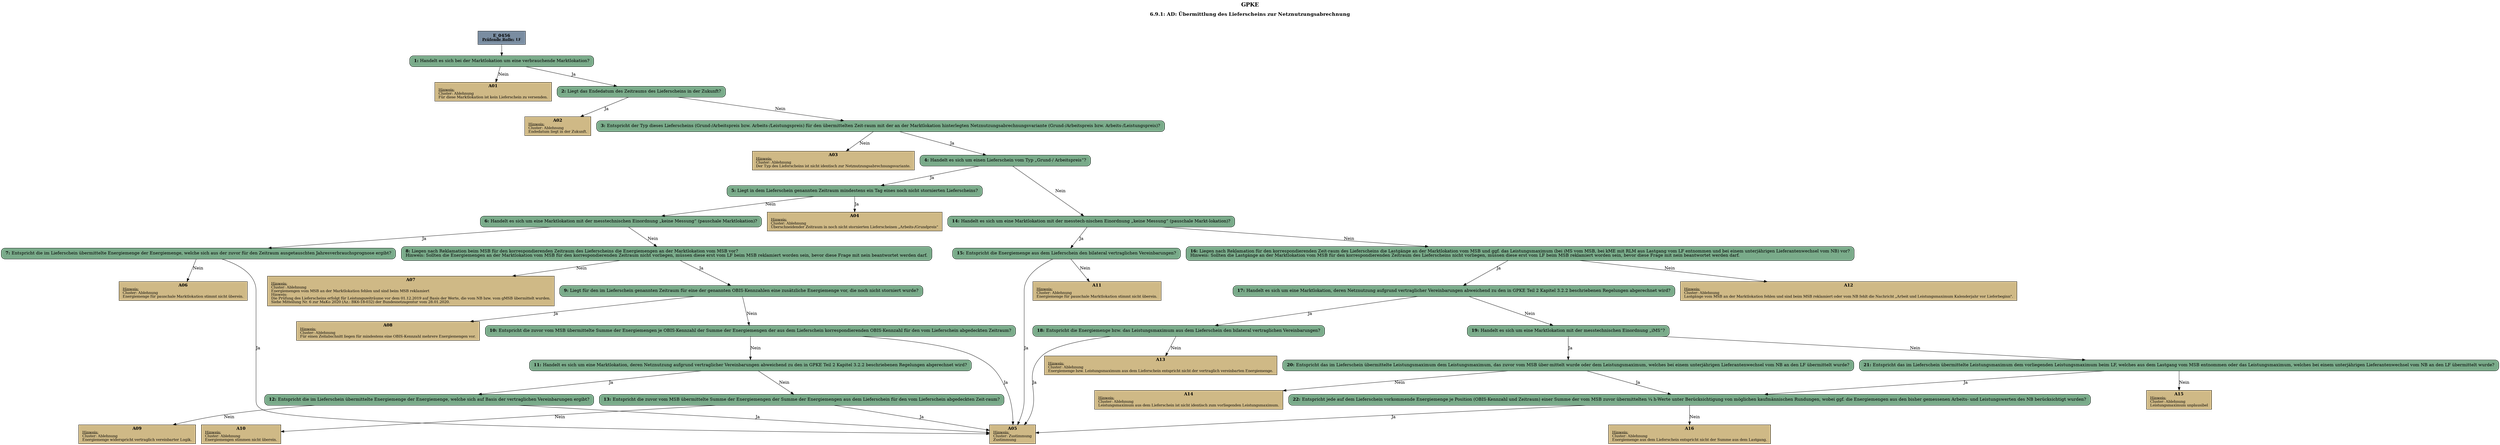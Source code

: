 digraph D {
    labelloc="t";
    label=<<B><FONT POINT-SIZE="18">GPKE</FONT></B><BR/><BR/><B><FONT POINT-SIZE="16">6.9.1: AD: Übermittlung des Lieferscheins zur Netznutzungsabrechnung</FONT></B><BR/><BR/><BR/><BR/>>;
    "Start" [margin="0.2,0.12", shape=box, style=filled, fillcolor="#7a8da1", label=<<B>E_0456</B><BR align="center"/><FONT point-size="12"><B><U>Prüfende Rolle:</U> LF</B></FONT><BR align="center"/>>];
    "1" [margin="0.2,0.12", shape=box, style="filled,rounded", fillcolor="#7aab8a", label=<<B>1: </B>Handelt es sich bei der Marktlokation um eine verbrauchende Marktlokation?<BR align="left"/>>];
    "A01" [margin="0.17,0.08", shape=box, style=filled, fillcolor="#cfb986", label=<<B>A01</B><BR align="center"/><FONT point-size="12"><U>Hinweis:</U><BR align="left"/>Cluster: Ablehnung<BR align="left"/>Für diese Marktlokation ist kein Lieferschein zu versenden.<BR align="left"/></FONT>>];
    "2" [margin="0.2,0.12", shape=box, style="filled,rounded", fillcolor="#7aab8a", label=<<B>2: </B>Liegt das Endedatum des Zeitraums des Lieferscheins in der Zukunft?<BR align="left"/>>];
    "A02" [margin="0.17,0.08", shape=box, style=filled, fillcolor="#cfb986", label=<<B>A02</B><BR align="center"/><FONT point-size="12"><U>Hinweis:</U><BR align="left"/>Cluster: Ablehnung<BR align="left"/>Endedatum liegt in der Zukunft.<BR align="left"/></FONT>>];
    "3" [margin="0.2,0.12", shape=box, style="filled,rounded", fillcolor="#7aab8a", label=<<B>3: </B>Entspricht der Typ dieses Lieferscheins (Grund-/Arbeitspreis bzw. Arbeits-/Leistungspreis) für den übermittelten Zeit-raum mit der an der Marktlokation hinterlegten Netznutzungsabrechnungsvariante (Grund-/Arbeitspreis bzw. Arbeits-/Leistungspreis)?<BR align="left"/>>];
    "A03" [margin="0.17,0.08", shape=box, style=filled, fillcolor="#cfb986", label=<<B>A03</B><BR align="center"/><FONT point-size="12"><U>Hinweis:</U><BR align="left"/>Cluster: Ablehnung<BR align="left"/>Der Typ des Lieferscheins ist nicht identisch zur Netznutzungsabrechnungsvariante.<BR align="left"/></FONT>>];
    "4" [margin="0.2,0.12", shape=box, style="filled,rounded", fillcolor="#7aab8a", label=<<B>4: </B>Handelt es sich um einen Lieferschein vom Typ „Grund-/ Arbeitspreis“?<BR align="left"/>>];
    "5" [margin="0.2,0.12", shape=box, style="filled,rounded", fillcolor="#7aab8a", label=<<B>5: </B>Liegt in dem Lieferschein genannten Zeitraum mindestens ein Tag eines noch nicht stornierten Lieferscheins?<BR align="left"/>>];
    "A04" [margin="0.17,0.08", shape=box, style=filled, fillcolor="#cfb986", label=<<B>A04</B><BR align="center"/><FONT point-size="12"><U>Hinweis:</U><BR align="left"/>Cluster: Ablehnung<BR align="left"/>Überschneidender Zeitraum in noch nicht stornierten Lieferscheinen „Arbeits-/Grundpreis“<BR align="left"/></FONT>>];
    "6" [margin="0.2,0.12", shape=box, style="filled,rounded", fillcolor="#7aab8a", label=<<B>6: </B>Handelt es sich um eine Marktlokation mit der messtechnischen Einordnung „keine Messung“ (pauschale Marktlokation)?<BR align="left"/>>];
    "7" [margin="0.2,0.12", shape=box, style="filled,rounded", fillcolor="#7aab8a", label=<<B>7: </B>Entspricht die im Lieferschein übermittelte Energiemenge der Energiemenge, welche sich aus der zuvor für den Zeitraum ausgetauschten Jahresverbrauchsprognose ergibt?<BR align="left"/>>];
    "A05" [margin="0.17,0.08", shape=box, style=filled, fillcolor="#cfb986", label=<<B>A05</B><BR align="center"/><FONT point-size="12"><U>Hinweis:</U><BR align="left"/>Cluster: Zustimmung<BR align="left"/>Zustimmung<BR align="left"/></FONT>>];
    "A06" [margin="0.17,0.08", shape=box, style=filled, fillcolor="#cfb986", label=<<B>A06</B><BR align="center"/><FONT point-size="12"><U>Hinweis:</U><BR align="left"/>Cluster: Ablehnung<BR align="left"/>Energiemenge für pauschale Marktlokation stimmt nicht überein.<BR align="left"/></FONT>>];
    "8" [margin="0.2,0.12", shape=box, style="filled,rounded", fillcolor="#7aab8a", label=<<B>8: </B>Liegen nach Reklamation beim MSB für den korrespondierenden Zeitraum des Lieferscheins die Energiemengen an der Marktlokation vom MSB vor?<BR align="left"/>Hinweis: Sollten die Energiemengen an der Marktlokation vom MSB für den korrespondierenden Zeitraum nicht vorliegen, müssen diese erst vom LF beim MSB reklamiert worden sein, bevor diese Frage mit nein beantwortet werden darf.<BR align="left"/>>];
    "A07" [margin="0.17,0.08", shape=box, style=filled, fillcolor="#cfb986", label=<<B>A07</B><BR align="center"/><FONT point-size="12"><U>Hinweis:</U><BR align="left"/>Cluster: Ablehnung<BR align="left"/>Energiemengen vom MSB an der Marktlokation fehlen und sind beim MSB reklamiert<BR align="left"/>Hinweis: <BR align="left"/>Die Prüfung des Lieferscheins erfolgt für Leistungszeiträume vor dem 01.12.2019 auf Basis der Werte, die vom NB bzw. vom gMSB übermittelt wurden.<BR align="left"/>Siehe Mitteilung Nr. 6 zur MaKo 2020 (Az.: BK6-18-032) der Bundesnetzagentur vom 28.01.2020.<BR align="left"/></FONT>>];
    "9" [margin="0.2,0.12", shape=box, style="filled,rounded", fillcolor="#7aab8a", label=<<B>9: </B>Liegt für den im Lieferschein genannten Zeitraum für eine der genannten OBIS-Kennzahlen eine zusätzliche Energiemenge vor, die noch nicht storniert wurde?<BR align="left"/>>];
    "A08" [margin="0.17,0.08", shape=box, style=filled, fillcolor="#cfb986", label=<<B>A08</B><BR align="center"/><FONT point-size="12"><U>Hinweis:</U><BR align="left"/>Cluster: Ablehnung<BR align="left"/>Für einen Zeitabschnitt liegen für mindestens eine OBIS-Kennzahl mehrere Energiemengen vor.<BR align="left"/></FONT>>];
    "10" [margin="0.2,0.12", shape=box, style="filled,rounded", fillcolor="#7aab8a", label=<<B>10: </B>Entspricht die zuvor vom MSB übermittelte Summe der Energiemengen je OBIS-Kennzahl der Summe der Energiemengen der aus dem Lieferschein korrespondierenden OBIS-Kennzahl für den vom Lieferschein abgedeckten Zeitraum?<BR align="left"/>>];
    "11" [margin="0.2,0.12", shape=box, style="filled,rounded", fillcolor="#7aab8a", label=<<B>11: </B>Handelt es sich um eine Marktlokation, deren Netznutzung aufgrund vertraglicher Vereinbarungen abweichend zu den in GPKE Teil 2 Kapitel 3.2.2 beschriebenen Regelungen abgerechnet wird?<BR align="left"/>>];
    "12" [margin="0.2,0.12", shape=box, style="filled,rounded", fillcolor="#7aab8a", label=<<B>12: </B>Entspricht die im Lieferschein übermittelte Energiemenge der Energiemenge, welche sich auf Basis der vertraglichen Vereinbarungen ergibt?<BR align="left"/>>];
    "A09" [margin="0.17,0.08", shape=box, style=filled, fillcolor="#cfb986", label=<<B>A09</B><BR align="center"/><FONT point-size="12"><U>Hinweis:</U><BR align="left"/>Cluster: Ablehnung<BR align="left"/>Energiemenge widerspricht vertraglich vereinbarter Logik.<BR align="left"/></FONT>>];
    "13" [margin="0.2,0.12", shape=box, style="filled,rounded", fillcolor="#7aab8a", label=<<B>13: </B>Entspricht die zuvor vom MSB übermittelte Summe der Energiemengen der Summe der Energiemengen aus dem Lieferschein für den vom Lieferschein abgedeckten Zeit-raum?<BR align="left"/>>];
    "A10" [margin="0.17,0.08", shape=box, style=filled, fillcolor="#cfb986", label=<<B>A10</B><BR align="center"/><FONT point-size="12"><U>Hinweis:</U><BR align="left"/>Cluster: Ablehnung<BR align="left"/>Energiemengen stimmen nicht überein.<BR align="left"/></FONT>>];
    "14" [margin="0.2,0.12", shape=box, style="filled,rounded", fillcolor="#7aab8a", label=<<B>14: </B>Handelt es sich um eine Marktlokation mit der messtech-nischen Einordnung „keine Messung“ (pauschale Markt-lokation)?<BR align="left"/>>];
    "15" [margin="0.2,0.12", shape=box, style="filled,rounded", fillcolor="#7aab8a", label=<<B>15: </B>Entspricht die Energiemenge aus dem Lieferschein den bilateral vertraglichen Vereinbarungen?<BR align="left"/>>];
    "A11" [margin="0.17,0.08", shape=box, style=filled, fillcolor="#cfb986", label=<<B>A11</B><BR align="center"/><FONT point-size="12"><U>Hinweis:</U><BR align="left"/>Cluster: Ablehnung<BR align="left"/>Energiemenge für pauschale Marktlokation stimmt nicht überein.<BR align="left"/></FONT>>];
    "16" [margin="0.2,0.12", shape=box, style="filled,rounded", fillcolor="#7aab8a", label=<<B>16: </B>Liegen nach Reklamation für den korrespondierenden Zeit-raum des Lieferscheins die Lastgänge an der Marktlokation vom MSB und ggf. das Leistungsmaximum (bei iMS vom MSB, bei kME mit RLM aus Lastgang vom LF entnommen und bei einem unterjährigen Lieferantenwechsel vom NB) vor?<BR align="left"/>Hinweis: Sollten die Lastgänge an der Marktlokation vom MSB für den korrespondierenden Zeitraum des Lieferscheins nicht vorliegen, müssen diese erst vom LF beim MSB reklamiert worden sein, bevor diese Frage mit nein beantwortet werden darf.<BR align="left"/>>];
    "A12" [margin="0.17,0.08", shape=box, style=filled, fillcolor="#cfb986", label=<<B>A12</B><BR align="center"/><FONT point-size="12"><U>Hinweis:</U><BR align="left"/>Cluster: Ablehnung<BR align="left"/>Lastgänge vom MSB an der Marktlokation fehlen und sind beim MSB reklamiert oder vom NB fehlt die Nachricht „Arbeit und Leistungsmaximum Kalenderjahr vor Lieferbeginn".<BR align="left"/></FONT>>];
    "17" [margin="0.2,0.12", shape=box, style="filled,rounded", fillcolor="#7aab8a", label=<<B>17: </B>Handelt es sich um eine Marktlokation, deren Netznutzung aufgrund vertraglicher Vereinbarungen abweichend zu den in GPKE Teil 2 Kapitel 3.2.2 beschriebenen Regelungen abgerechnet wird?<BR align="left"/>>];
    "18" [margin="0.2,0.12", shape=box, style="filled,rounded", fillcolor="#7aab8a", label=<<B>18: </B>Entspricht die Energiemenge bzw. das Leistungsmaximum aus dem Lieferschein den bilateral vertraglichen Vereinbarungen?<BR align="left"/>>];
    "A13" [margin="0.17,0.08", shape=box, style=filled, fillcolor="#cfb986", label=<<B>A13</B><BR align="center"/><FONT point-size="12"><U>Hinweis:</U><BR align="left"/>Cluster: Ablehnung<BR align="left"/>Energiemenge bzw. Leistungsmaximum aus dem Lieferschein entspricht nicht der vertraglich vereinbarten Energiemenge.<BR align="left"/></FONT>>];
    "19" [margin="0.2,0.12", shape=box, style="filled,rounded", fillcolor="#7aab8a", label=<<B>19: </B>Handelt es sich um eine Marktlokation mit der messtechnischen Einordnung „iMS“?<BR align="left"/>>];
    "20" [margin="0.2,0.12", shape=box, style="filled,rounded", fillcolor="#7aab8a", label=<<B>20: </B>Entspricht das im Lieferschein übermittelte Leistungsmaximum dem Leistungsmaximum, das zuvor vom MSB über-mittelt wurde oder dem Leistungsmaximum, welches bei einem unterjährigen Lieferantenwechsel vom NB an den LF übermittelt wurde?<BR align="left"/>>];
    "A14" [margin="0.17,0.08", shape=box, style=filled, fillcolor="#cfb986", label=<<B>A14</B><BR align="center"/><FONT point-size="12"><U>Hinweis:</U><BR align="left"/>Cluster: Ablehnung<BR align="left"/>Leistungsmaximum aus dem Lieferschein ist nicht identisch zum vorliegenden Leistungsmaximum.<BR align="left"/></FONT>>];
    "21" [margin="0.2,0.12", shape=box, style="filled,rounded", fillcolor="#7aab8a", label=<<B>21: </B>Entspricht das im Lieferschein übermittelte Leistungsmaximum dem vorliegenden Leistungsmaximum beim LF, welches aus dem Lastgang vom MSB entnommen oder das Leistungsmaximum, welches bei einem unterjährigen Lieferantenwechsel vom NB an den LF übermittelt wurde?<BR align="left"/>>];
    "A15" [margin="0.17,0.08", shape=box, style=filled, fillcolor="#cfb986", label=<<B>A15</B><BR align="center"/><FONT point-size="12"><U>Hinweis:</U><BR align="left"/>Cluster: Ablehnung<BR align="left"/>Leistungsmaximum unplausibel<BR align="left"/></FONT>>];
    "22" [margin="0.2,0.12", shape=box, style="filled,rounded", fillcolor="#7aab8a", label=<<B>22: </B>Entspricht jede auf dem Lieferschein vorkommende Energiemenge je Position (OBIS-Kennzahl und Zeitraum) einer Summe der vom MSB zuvor übermittelten ¼ h-Werte unter Berücksichtigung von möglichen kaufmännischen Rundungen, wobei ggf. die Energiemengen aus den bisher gemessenen Arbeits- und Leistungswerten des NB berücksichtigt wurden?<BR align="left"/>>];
    "A16" [margin="0.17,0.08", shape=box, style=filled, fillcolor="#cfb986", label=<<B>A16</B><BR align="center"/><FONT point-size="12"><U>Hinweis:</U><BR align="left"/>Cluster: Ablehnung<BR align="left"/>Energiemenge aus dem Lieferschein entspricht nicht der Summe aus dem Lastgang.<BR align="left"/></FONT>>];

    "Start" -> "1";
    "1" -> "A01" [label="Nein"];
    "1" -> "2" [label="Ja"];
    "2" -> "A02" [label="Ja"];
    "2" -> "3" [label="Nein"];
    "3" -> "A03" [label="Nein"];
    "3" -> "4" [label="Ja"];
    "4" -> "5" [label="Ja"];
    "4" -> "14" [label="Nein"];
    "5" -> "A04" [label="Ja"];
    "5" -> "6" [label="Nein"];
    "6" -> "7" [label="Ja"];
    "6" -> "8" [label="Nein"];
    "7" -> "A05" [label="Ja"];
    "7" -> "A06" [label="Nein"];
    "8" -> "A07" [label="Nein"];
    "8" -> "9" [label="Ja"];
    "9" -> "A08" [label="Ja"];
    "9" -> "10" [label="Nein"];
    "10" -> "A05" [label="Ja"];
    "10" -> "11" [label="Nein"];
    "11" -> "12" [label="Ja"];
    "11" -> "13" [label="Nein"];
    "12" -> "A05" [label="Ja"];
    "12" -> "A09" [label="Nein"];
    "13" -> "A05" [label="Ja"];
    "13" -> "A10" [label="Nein"];
    "14" -> "15" [label="Ja"];
    "14" -> "16" [label="Nein"];
    "15" -> "A05" [label="Ja"];
    "15" -> "A11" [label="Nein"];
    "16" -> "A12" [label="Nein"];
    "16" -> "17" [label="Ja"];
    "17" -> "18" [label="Ja"];
    "17" -> "19" [label="Nein"];
    "18" -> "A05" [label="Ja"];
    "18" -> "A13" [label="Nein"];
    "19" -> "20" [label="Ja"];
    "19" -> "21" [label="Nein"];
    "20" -> "A14" [label="Nein"];
    "20" -> "22" [label="Ja"];
    "21" -> "A15" [label="Nein"];
    "21" -> "22" [label="Ja"];
    "22" -> "A05" [label="Ja"];
    "22" -> "A16" [label="Nein"];

    bgcolor="transparent";
}